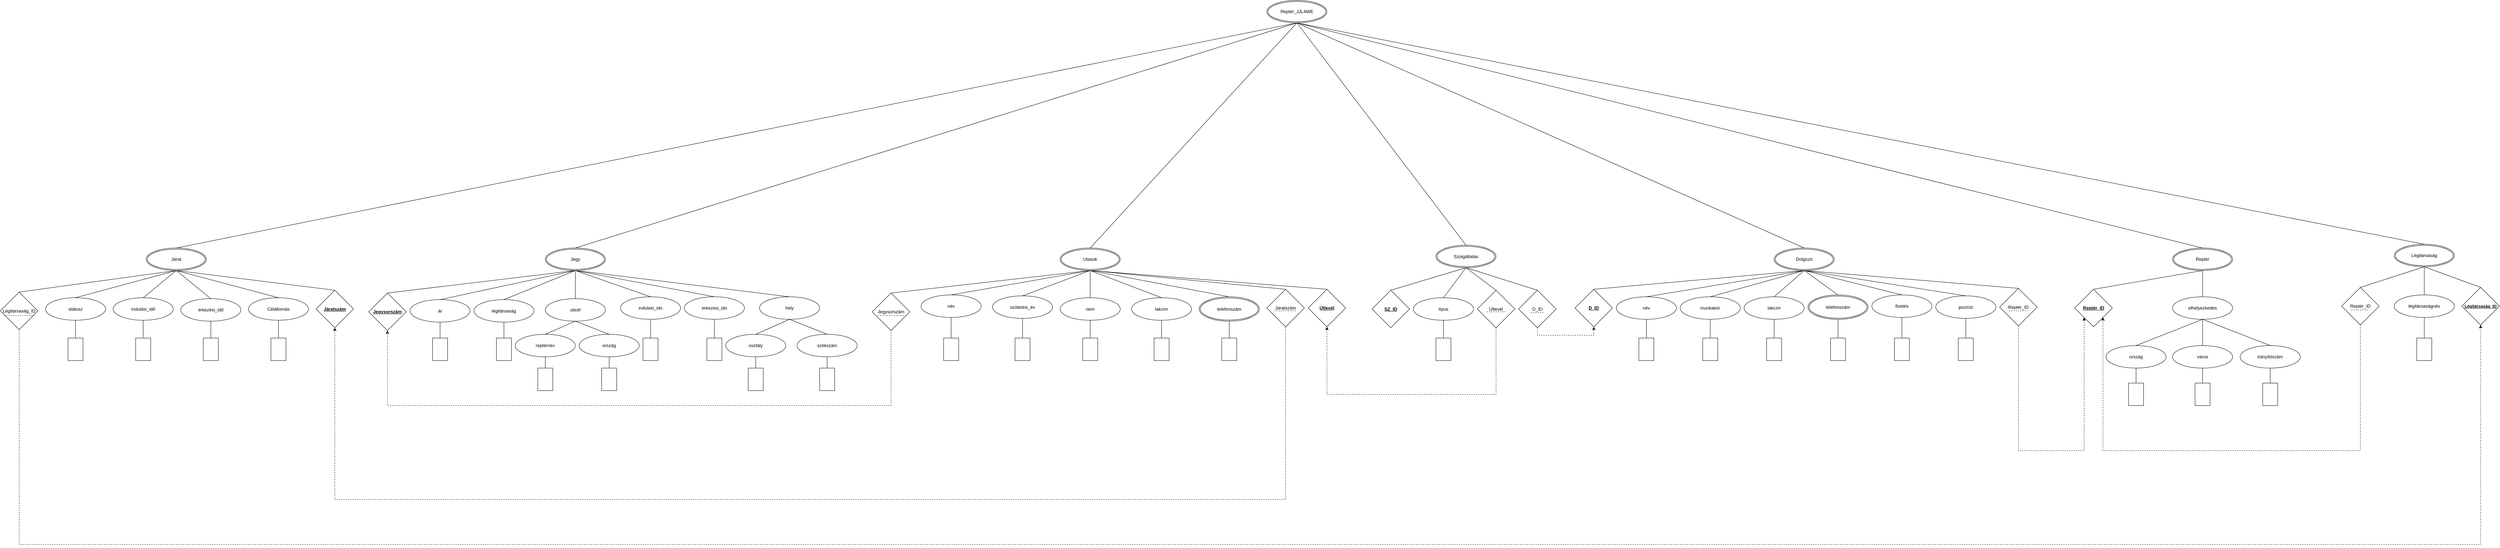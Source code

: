 <mxfile version="22.1.2" type="device">
  <diagram name="1 oldal" id="ovuHbMgfH-Z_sG2AECm2">
    <mxGraphModel dx="7907" dy="2303" grid="1" gridSize="10" guides="1" tooltips="1" connect="1" arrows="1" fold="1" page="1" pageScale="1" pageWidth="827" pageHeight="1169" math="0" shadow="0">
      <root>
        <mxCell id="0" />
        <mxCell id="1" parent="0" />
        <mxCell id="fGDcRd_FfJGOgD1_VsJv-1" value="Reptér" style="ellipse;shape=doubleEllipse;margin=3;whiteSpace=wrap;html=1;" parent="1" vertex="1">
          <mxGeometry x="430" y="100" width="160" height="60" as="geometry" />
        </mxCell>
        <mxCell id="fGDcRd_FfJGOgD1_VsJv-2" value="elhelyezkedés" style="ellipse;whiteSpace=wrap;html=1;" parent="1" vertex="1">
          <mxGeometry x="430" y="230" width="160" height="60" as="geometry" />
        </mxCell>
        <mxCell id="fGDcRd_FfJGOgD1_VsJv-3" value="&lt;u&gt;&lt;b&gt;Reptér_ID&lt;/b&gt;&lt;/u&gt;" style="rhombus;whiteSpace=wrap;html=1;" parent="1" vertex="1">
          <mxGeometry x="170" y="210" width="100" height="100" as="geometry" />
        </mxCell>
        <mxCell id="fGDcRd_FfJGOgD1_VsJv-5" value="ország" style="ellipse;whiteSpace=wrap;html=1;" parent="1" vertex="1">
          <mxGeometry x="253" y="360" width="160" height="60" as="geometry" />
        </mxCell>
        <mxCell id="fGDcRd_FfJGOgD1_VsJv-6" value="irányítószám" style="ellipse;whiteSpace=wrap;html=1;" parent="1" vertex="1">
          <mxGeometry x="610" y="360" width="160" height="60" as="geometry" />
        </mxCell>
        <mxCell id="fGDcRd_FfJGOgD1_VsJv-7" value="város" style="ellipse;whiteSpace=wrap;html=1;" parent="1" vertex="1">
          <mxGeometry x="430" y="360" width="160" height="60" as="geometry" />
        </mxCell>
        <mxCell id="fGDcRd_FfJGOgD1_VsJv-13" value="Dolgozó" style="ellipse;shape=doubleEllipse;margin=3;whiteSpace=wrap;html=1;" parent="1" vertex="1">
          <mxGeometry x="-630" y="100" width="160" height="60" as="geometry" />
        </mxCell>
        <mxCell id="fGDcRd_FfJGOgD1_VsJv-14" value="&lt;b&gt;&lt;u&gt;D_ID&lt;/u&gt;&lt;/b&gt;" style="rhombus;whiteSpace=wrap;html=1;" parent="1" vertex="1">
          <mxGeometry x="-1160" y="210" width="100" height="100" as="geometry" />
        </mxCell>
        <mxCell id="fGDcRd_FfJGOgD1_VsJv-15" value="név" style="ellipse;whiteSpace=wrap;html=1;" parent="1" vertex="1">
          <mxGeometry x="-1050" y="230" width="160" height="60" as="geometry" />
        </mxCell>
        <mxCell id="fGDcRd_FfJGOgD1_VsJv-16" value="lakcím" style="ellipse;whiteSpace=wrap;html=1;" parent="1" vertex="1">
          <mxGeometry x="-710" y="230" width="160" height="60" as="geometry" />
        </mxCell>
        <mxCell id="fGDcRd_FfJGOgD1_VsJv-17" value="munkakör" style="ellipse;whiteSpace=wrap;html=1;" parent="1" vertex="1">
          <mxGeometry x="-880" y="230" width="160" height="60" as="geometry" />
        </mxCell>
        <mxCell id="fGDcRd_FfJGOgD1_VsJv-18" value="pozíció" style="ellipse;whiteSpace=wrap;html=1;" parent="1" vertex="1">
          <mxGeometry x="-200" y="227.5" width="160" height="60" as="geometry" />
        </mxCell>
        <mxCell id="fGDcRd_FfJGOgD1_VsJv-19" value="fizetés" style="ellipse;whiteSpace=wrap;html=1;" parent="1" vertex="1">
          <mxGeometry x="-370" y="225" width="160" height="60" as="geometry" />
        </mxCell>
        <mxCell id="yyI9dhbXhJBttVIBJ3Yi-3" style="edgeStyle=orthogonalEdgeStyle;rounded=0;orthogonalLoop=1;jettySize=auto;html=1;exitX=0.5;exitY=1;exitDx=0;exitDy=0;entryX=0;entryY=1;entryDx=0;entryDy=0;fontFamily=Helvetica;fontSize=12;fontColor=default;dashed=1;" edge="1" parent="1" source="fGDcRd_FfJGOgD1_VsJv-28" target="fGDcRd_FfJGOgD1_VsJv-3">
          <mxGeometry relative="1" as="geometry">
            <Array as="points">
              <mxPoint x="20" y="640" />
              <mxPoint x="195" y="640" />
            </Array>
          </mxGeometry>
        </mxCell>
        <mxCell id="fGDcRd_FfJGOgD1_VsJv-28" value="Reptér_ID" style="rhombus;whiteSpace=wrap;html=1;" parent="1" vertex="1">
          <mxGeometry x="-30" y="207.5" width="100" height="100" as="geometry" />
        </mxCell>
        <mxCell id="fGDcRd_FfJGOgD1_VsJv-31" value="telefonszám" style="ellipse;shape=doubleEllipse;margin=3;whiteSpace=wrap;html=1;align=center;" parent="1" vertex="1">
          <mxGeometry x="-540" y="225" width="160" height="65" as="geometry" />
        </mxCell>
        <mxCell id="fGDcRd_FfJGOgD1_VsJv-32" value="Utasok" style="ellipse;shape=doubleEllipse;margin=3;whiteSpace=wrap;html=1;" parent="1" vertex="1">
          <mxGeometry x="-2530" y="100" width="160" height="60" as="geometry" />
        </mxCell>
        <mxCell id="fGDcRd_FfJGOgD1_VsJv-33" value="&lt;b&gt;&lt;u&gt;Útlevél&lt;/u&gt;&lt;/b&gt;" style="rhombus;whiteSpace=wrap;html=1;" parent="1" vertex="1">
          <mxGeometry x="-1870" y="210" width="100" height="100" as="geometry" />
        </mxCell>
        <mxCell id="fGDcRd_FfJGOgD1_VsJv-35" value="lakcím" style="ellipse;whiteSpace=wrap;html=1;" parent="1" vertex="1">
          <mxGeometry x="-2340" y="232.5" width="160" height="60" as="geometry" />
        </mxCell>
        <mxCell id="fGDcRd_FfJGOgD1_VsJv-36" value="nem" style="ellipse;whiteSpace=wrap;html=1;" parent="1" vertex="1">
          <mxGeometry x="-2530" y="232.5" width="160" height="60" as="geometry" />
        </mxCell>
        <mxCell id="fGDcRd_FfJGOgD1_VsJv-37" value="születési_év" style="ellipse;whiteSpace=wrap;html=1;" parent="1" vertex="1">
          <mxGeometry x="-2710" y="227.5" width="160" height="60" as="geometry" />
        </mxCell>
        <mxCell id="fGDcRd_FfJGOgD1_VsJv-38" value="név" style="ellipse;whiteSpace=wrap;html=1;" parent="1" vertex="1">
          <mxGeometry x="-2900" y="225" width="160" height="60" as="geometry" />
        </mxCell>
        <mxCell id="fGDcRd_FfJGOgD1_VsJv-41" value="telefonszám" style="ellipse;shape=doubleEllipse;margin=3;whiteSpace=wrap;html=1;align=center;" parent="1" vertex="1">
          <mxGeometry x="-2160" y="230" width="160" height="65" as="geometry" />
        </mxCell>
        <mxCell id="fGDcRd_FfJGOgD1_VsJv-42" value="Szolgáltatás" style="ellipse;shape=doubleEllipse;margin=3;whiteSpace=wrap;html=1;" parent="1" vertex="1">
          <mxGeometry x="-1530" y="92.5" width="160" height="60" as="geometry" />
        </mxCell>
        <mxCell id="fGDcRd_FfJGOgD1_VsJv-43" value="&lt;b&gt;&lt;u&gt;SZ_ID&lt;/u&gt;&lt;/b&gt;" style="rhombus;whiteSpace=wrap;html=1;" parent="1" vertex="1">
          <mxGeometry x="-1700" y="212.5" width="100" height="100" as="geometry" />
        </mxCell>
        <mxCell id="fGDcRd_FfJGOgD1_VsJv-102" style="edgeStyle=orthogonalEdgeStyle;rounded=0;orthogonalLoop=1;jettySize=auto;html=1;exitX=0.5;exitY=1;exitDx=0;exitDy=0;entryX=0.5;entryY=1;entryDx=0;entryDy=0;dashed=1;" parent="1" source="fGDcRd_FfJGOgD1_VsJv-44" target="fGDcRd_FfJGOgD1_VsJv-33" edge="1">
          <mxGeometry relative="1" as="geometry">
            <Array as="points">
              <mxPoint x="-1370" y="490" />
              <mxPoint x="-1820" y="490" />
            </Array>
          </mxGeometry>
        </mxCell>
        <mxCell id="fGDcRd_FfJGOgD1_VsJv-44" value="Útlevél" style="rhombus;whiteSpace=wrap;html=1;" parent="1" vertex="1">
          <mxGeometry x="-1420" y="212.5" width="100" height="100" as="geometry" />
        </mxCell>
        <mxCell id="fGDcRd_FfJGOgD1_VsJv-103" style="edgeStyle=orthogonalEdgeStyle;rounded=0;orthogonalLoop=1;jettySize=auto;html=1;exitX=0.5;exitY=1;exitDx=0;exitDy=0;entryX=0.5;entryY=1;entryDx=0;entryDy=0;dashed=1;" parent="1" source="fGDcRd_FfJGOgD1_VsJv-45" target="fGDcRd_FfJGOgD1_VsJv-14" edge="1">
          <mxGeometry relative="1" as="geometry" />
        </mxCell>
        <mxCell id="fGDcRd_FfJGOgD1_VsJv-45" value="D_ID" style="rhombus;whiteSpace=wrap;html=1;" parent="1" vertex="1">
          <mxGeometry x="-1310" y="212.5" width="100" height="100" as="geometry" />
        </mxCell>
        <mxCell id="fGDcRd_FfJGOgD1_VsJv-47" value="" style="endArrow=none;html=1;rounded=0;exitX=0.5;exitY=1;exitDx=0;exitDy=0;entryX=0.5;entryY=0;entryDx=0;entryDy=0;" parent="1" source="fGDcRd_FfJGOgD1_VsJv-13" target="fGDcRd_FfJGOgD1_VsJv-14" edge="1">
          <mxGeometry width="50" height="50" relative="1" as="geometry">
            <mxPoint x="-1190" y="170" as="sourcePoint" />
            <mxPoint x="-1140" y="120" as="targetPoint" />
          </mxGeometry>
        </mxCell>
        <mxCell id="fGDcRd_FfJGOgD1_VsJv-48" value="" style="endArrow=none;html=1;rounded=0;exitX=0.5;exitY=1;exitDx=0;exitDy=0;entryX=0.5;entryY=0;entryDx=0;entryDy=0;" parent="1" source="fGDcRd_FfJGOgD1_VsJv-13" target="fGDcRd_FfJGOgD1_VsJv-15" edge="1">
          <mxGeometry width="50" height="50" relative="1" as="geometry">
            <mxPoint x="-540" y="170" as="sourcePoint" />
            <mxPoint x="-1100" y="220" as="targetPoint" />
          </mxGeometry>
        </mxCell>
        <mxCell id="fGDcRd_FfJGOgD1_VsJv-49" value="" style="endArrow=none;html=1;rounded=0;exitX=0.5;exitY=1;exitDx=0;exitDy=0;entryX=0.5;entryY=0;entryDx=0;entryDy=0;" parent="1" source="fGDcRd_FfJGOgD1_VsJv-13" target="fGDcRd_FfJGOgD1_VsJv-17" edge="1">
          <mxGeometry width="50" height="50" relative="1" as="geometry">
            <mxPoint x="-530" y="180" as="sourcePoint" />
            <mxPoint x="-1090" y="230" as="targetPoint" />
          </mxGeometry>
        </mxCell>
        <mxCell id="fGDcRd_FfJGOgD1_VsJv-50" value="" style="endArrow=none;html=1;rounded=0;exitX=0.5;exitY=1;exitDx=0;exitDy=0;entryX=0.5;entryY=0;entryDx=0;entryDy=0;" parent="1" source="fGDcRd_FfJGOgD1_VsJv-13" target="fGDcRd_FfJGOgD1_VsJv-16" edge="1">
          <mxGeometry width="50" height="50" relative="1" as="geometry">
            <mxPoint x="-520" y="190" as="sourcePoint" />
            <mxPoint x="-1080" y="240" as="targetPoint" />
          </mxGeometry>
        </mxCell>
        <mxCell id="fGDcRd_FfJGOgD1_VsJv-51" value="" style="endArrow=none;html=1;rounded=0;exitX=0.5;exitY=1;exitDx=0;exitDy=0;entryX=0.5;entryY=0;entryDx=0;entryDy=0;" parent="1" source="fGDcRd_FfJGOgD1_VsJv-13" target="fGDcRd_FfJGOgD1_VsJv-31" edge="1">
          <mxGeometry width="50" height="50" relative="1" as="geometry">
            <mxPoint x="-510" y="200" as="sourcePoint" />
            <mxPoint x="-1070" y="250" as="targetPoint" />
          </mxGeometry>
        </mxCell>
        <mxCell id="fGDcRd_FfJGOgD1_VsJv-52" value="" style="endArrow=none;html=1;rounded=0;exitX=0.5;exitY=1;exitDx=0;exitDy=0;entryX=0.5;entryY=0;entryDx=0;entryDy=0;" parent="1" source="fGDcRd_FfJGOgD1_VsJv-13" target="fGDcRd_FfJGOgD1_VsJv-19" edge="1">
          <mxGeometry width="50" height="50" relative="1" as="geometry">
            <mxPoint x="-540" y="170" as="sourcePoint" />
            <mxPoint x="-450" y="235" as="targetPoint" />
          </mxGeometry>
        </mxCell>
        <mxCell id="fGDcRd_FfJGOgD1_VsJv-53" value="" style="endArrow=none;html=1;rounded=0;exitX=0.5;exitY=1;exitDx=0;exitDy=0;entryX=0.5;entryY=0;entryDx=0;entryDy=0;" parent="1" source="fGDcRd_FfJGOgD1_VsJv-13" target="fGDcRd_FfJGOgD1_VsJv-18" edge="1">
          <mxGeometry width="50" height="50" relative="1" as="geometry">
            <mxPoint x="-530" y="180" as="sourcePoint" />
            <mxPoint x="-440" y="245" as="targetPoint" />
          </mxGeometry>
        </mxCell>
        <mxCell id="fGDcRd_FfJGOgD1_VsJv-54" value="" style="endArrow=none;html=1;rounded=0;exitX=0.5;exitY=1;exitDx=0;exitDy=0;entryX=0.5;entryY=0;entryDx=0;entryDy=0;" parent="1" source="fGDcRd_FfJGOgD1_VsJv-13" target="fGDcRd_FfJGOgD1_VsJv-28" edge="1">
          <mxGeometry width="50" height="50" relative="1" as="geometry">
            <mxPoint x="-520" y="190" as="sourcePoint" />
            <mxPoint x="-430" y="255" as="targetPoint" />
          </mxGeometry>
        </mxCell>
        <mxCell id="fGDcRd_FfJGOgD1_VsJv-55" value="" style="endArrow=none;html=1;rounded=0;exitX=0.5;exitY=1;exitDx=0;exitDy=0;entryX=0.5;entryY=0;entryDx=0;entryDy=0;" parent="1" source="fGDcRd_FfJGOgD1_VsJv-1" target="fGDcRd_FfJGOgD1_VsJv-2" edge="1">
          <mxGeometry width="50" height="50" relative="1" as="geometry">
            <mxPoint x="-540" y="170" as="sourcePoint" />
            <mxPoint x="30" y="218" as="targetPoint" />
          </mxGeometry>
        </mxCell>
        <mxCell id="fGDcRd_FfJGOgD1_VsJv-56" value="" style="endArrow=none;html=1;rounded=0;exitX=0.5;exitY=1;exitDx=0;exitDy=0;entryX=0.5;entryY=0;entryDx=0;entryDy=0;" parent="1" source="fGDcRd_FfJGOgD1_VsJv-2" target="fGDcRd_FfJGOgD1_VsJv-5" edge="1">
          <mxGeometry width="50" height="50" relative="1" as="geometry">
            <mxPoint x="520" y="170" as="sourcePoint" />
            <mxPoint x="520" y="240" as="targetPoint" />
          </mxGeometry>
        </mxCell>
        <mxCell id="fGDcRd_FfJGOgD1_VsJv-57" value="" style="endArrow=none;html=1;rounded=0;exitX=0.5;exitY=1;exitDx=0;exitDy=0;entryX=0.5;entryY=0;entryDx=0;entryDy=0;" parent="1" source="fGDcRd_FfJGOgD1_VsJv-2" target="fGDcRd_FfJGOgD1_VsJv-7" edge="1">
          <mxGeometry width="50" height="50" relative="1" as="geometry">
            <mxPoint x="520" y="300" as="sourcePoint" />
            <mxPoint x="343" y="370" as="targetPoint" />
          </mxGeometry>
        </mxCell>
        <mxCell id="fGDcRd_FfJGOgD1_VsJv-58" value="" style="endArrow=none;html=1;rounded=0;exitX=0.5;exitY=1;exitDx=0;exitDy=0;entryX=0.5;entryY=0;entryDx=0;entryDy=0;" parent="1" source="fGDcRd_FfJGOgD1_VsJv-2" target="fGDcRd_FfJGOgD1_VsJv-6" edge="1">
          <mxGeometry width="50" height="50" relative="1" as="geometry">
            <mxPoint x="520" y="300" as="sourcePoint" />
            <mxPoint x="520" y="370" as="targetPoint" />
          </mxGeometry>
        </mxCell>
        <mxCell id="fGDcRd_FfJGOgD1_VsJv-59" value="típus" style="ellipse;whiteSpace=wrap;html=1;" parent="1" vertex="1">
          <mxGeometry x="-1590" y="232.5" width="160" height="60" as="geometry" />
        </mxCell>
        <mxCell id="fGDcRd_FfJGOgD1_VsJv-123" style="edgeStyle=orthogonalEdgeStyle;rounded=0;orthogonalLoop=1;jettySize=auto;html=1;exitX=0.5;exitY=1;exitDx=0;exitDy=0;entryX=0.5;entryY=1;entryDx=0;entryDy=0;dashed=1;" parent="1" source="fGDcRd_FfJGOgD1_VsJv-60" target="fGDcRd_FfJGOgD1_VsJv-119" edge="1">
          <mxGeometry relative="1" as="geometry">
            <mxPoint x="-1860" y="632.5" as="sourcePoint" />
            <mxPoint x="-5270" y="630" as="targetPoint" />
            <Array as="points">
              <mxPoint x="-1930" y="770" />
              <mxPoint x="-4460" y="770" />
            </Array>
          </mxGeometry>
        </mxCell>
        <mxCell id="fGDcRd_FfJGOgD1_VsJv-60" value="Járatszám" style="rhombus;whiteSpace=wrap;html=1;" parent="1" vertex="1">
          <mxGeometry x="-1980" y="210" width="100" height="100" as="geometry" />
        </mxCell>
        <mxCell id="fGDcRd_FfJGOgD1_VsJv-61" value="Jegy" style="ellipse;shape=doubleEllipse;margin=3;whiteSpace=wrap;html=1;" parent="1" vertex="1">
          <mxGeometry x="-3900" y="100" width="160" height="60" as="geometry" />
        </mxCell>
        <mxCell id="fGDcRd_FfJGOgD1_VsJv-62" value="&lt;b style=&quot;&quot;&gt;&lt;u style=&quot;&quot;&gt;Jegysorszám&lt;/u&gt;&lt;/b&gt;" style="rhombus;whiteSpace=wrap;html=1;" parent="1" vertex="1">
          <mxGeometry x="-4370" y="220" width="100" height="100" as="geometry" />
        </mxCell>
        <mxCell id="fGDcRd_FfJGOgD1_VsJv-64" value="uticél" style="ellipse;whiteSpace=wrap;html=1;" parent="1" vertex="1">
          <mxGeometry x="-3900" y="235" width="160" height="60" as="geometry" />
        </mxCell>
        <mxCell id="fGDcRd_FfJGOgD1_VsJv-65" value="légitársaság" style="ellipse;whiteSpace=wrap;html=1;" parent="1" vertex="1">
          <mxGeometry x="-4090" y="237.5" width="160" height="60" as="geometry" />
        </mxCell>
        <mxCell id="fGDcRd_FfJGOgD1_VsJv-66" value="ár" style="ellipse;whiteSpace=wrap;html=1;" parent="1" vertex="1">
          <mxGeometry x="-4260" y="237.5" width="160" height="60" as="geometry" />
        </mxCell>
        <mxCell id="fGDcRd_FfJGOgD1_VsJv-67" value="hely" style="ellipse;whiteSpace=wrap;html=1;" parent="1" vertex="1">
          <mxGeometry x="-3330" y="230" width="160" height="60" as="geometry" />
        </mxCell>
        <mxCell id="fGDcRd_FfJGOgD1_VsJv-68" value="erkezesi_ido" style="ellipse;whiteSpace=wrap;html=1;" parent="1" vertex="1">
          <mxGeometry x="-3530" y="230" width="160" height="60" as="geometry" />
        </mxCell>
        <mxCell id="fGDcRd_FfJGOgD1_VsJv-69" value="indulasi_ido" style="ellipse;whiteSpace=wrap;html=1;" parent="1" vertex="1">
          <mxGeometry x="-3700" y="230" width="160" height="60" as="geometry" />
        </mxCell>
        <mxCell id="fGDcRd_FfJGOgD1_VsJv-70" value="ország" style="ellipse;whiteSpace=wrap;html=1;" parent="1" vertex="1">
          <mxGeometry x="-3810" y="330" width="160" height="60" as="geometry" />
        </mxCell>
        <mxCell id="fGDcRd_FfJGOgD1_VsJv-71" value="reptérnév" style="ellipse;whiteSpace=wrap;html=1;" parent="1" vertex="1">
          <mxGeometry x="-3980" y="330" width="160" height="60" as="geometry" />
        </mxCell>
        <mxCell id="fGDcRd_FfJGOgD1_VsJv-72" value="osztály" style="ellipse;whiteSpace=wrap;html=1;" parent="1" vertex="1">
          <mxGeometry x="-3420" y="330" width="160" height="60" as="geometry" />
        </mxCell>
        <mxCell id="fGDcRd_FfJGOgD1_VsJv-73" value="székszám" style="ellipse;whiteSpace=wrap;html=1;" parent="1" vertex="1">
          <mxGeometry x="-3230" y="330" width="160" height="60" as="geometry" />
        </mxCell>
        <mxCell id="fGDcRd_FfJGOgD1_VsJv-75" value="" style="endArrow=none;html=1;rounded=0;exitX=0.5;exitY=1;exitDx=0;exitDy=0;entryX=0.5;entryY=0;entryDx=0;entryDy=0;" parent="1" source="fGDcRd_FfJGOgD1_VsJv-61" target="fGDcRd_FfJGOgD1_VsJv-65" edge="1">
          <mxGeometry width="50" height="50" relative="1" as="geometry">
            <mxPoint x="-3700" y="420" as="sourcePoint" />
            <mxPoint x="-3650" y="370" as="targetPoint" />
          </mxGeometry>
        </mxCell>
        <mxCell id="fGDcRd_FfJGOgD1_VsJv-76" value="" style="endArrow=none;html=1;rounded=0;exitX=0.5;exitY=1;exitDx=0;exitDy=0;entryX=0.5;entryY=0;entryDx=0;entryDy=0;" parent="1" source="fGDcRd_FfJGOgD1_VsJv-61" target="fGDcRd_FfJGOgD1_VsJv-64" edge="1">
          <mxGeometry width="50" height="50" relative="1" as="geometry">
            <mxPoint x="-3810" y="170" as="sourcePoint" />
            <mxPoint x="-3900" y="240" as="targetPoint" />
          </mxGeometry>
        </mxCell>
        <mxCell id="fGDcRd_FfJGOgD1_VsJv-79" value="" style="endArrow=none;html=1;rounded=0;entryX=0.5;entryY=0;entryDx=0;entryDy=0;" parent="1" target="fGDcRd_FfJGOgD1_VsJv-62" edge="1">
          <mxGeometry width="50" height="50" relative="1" as="geometry">
            <mxPoint x="-3820" y="160" as="sourcePoint" />
            <mxPoint x="-3880" y="260" as="targetPoint" />
          </mxGeometry>
        </mxCell>
        <mxCell id="fGDcRd_FfJGOgD1_VsJv-80" value="" style="endArrow=none;html=1;rounded=0;exitX=0.5;exitY=1;exitDx=0;exitDy=0;entryX=0.5;entryY=0;entryDx=0;entryDy=0;" parent="1" source="fGDcRd_FfJGOgD1_VsJv-61" target="fGDcRd_FfJGOgD1_VsJv-66" edge="1">
          <mxGeometry width="50" height="50" relative="1" as="geometry">
            <mxPoint x="-3780" y="200" as="sourcePoint" />
            <mxPoint x="-3870" y="270" as="targetPoint" />
          </mxGeometry>
        </mxCell>
        <mxCell id="fGDcRd_FfJGOgD1_VsJv-81" value="" style="endArrow=none;html=1;rounded=0;exitX=0.5;exitY=0;exitDx=0;exitDy=0;entryX=0.5;entryY=1;entryDx=0;entryDy=0;" parent="1" source="fGDcRd_FfJGOgD1_VsJv-69" target="fGDcRd_FfJGOgD1_VsJv-61" edge="1">
          <mxGeometry width="50" height="50" relative="1" as="geometry">
            <mxPoint x="-3770" y="210" as="sourcePoint" />
            <mxPoint x="-3860" y="280" as="targetPoint" />
          </mxGeometry>
        </mxCell>
        <mxCell id="fGDcRd_FfJGOgD1_VsJv-82" value="" style="endArrow=none;html=1;rounded=0;exitX=0.5;exitY=0;exitDx=0;exitDy=0;" parent="1" source="fGDcRd_FfJGOgD1_VsJv-68" edge="1">
          <mxGeometry width="50" height="50" relative="1" as="geometry">
            <mxPoint x="-3760" y="220" as="sourcePoint" />
            <mxPoint x="-3820" y="160" as="targetPoint" />
          </mxGeometry>
        </mxCell>
        <mxCell id="fGDcRd_FfJGOgD1_VsJv-83" value="" style="endArrow=none;html=1;rounded=0;exitX=0.5;exitY=0;exitDx=0;exitDy=0;entryX=0.5;entryY=1;entryDx=0;entryDy=0;" parent="1" source="fGDcRd_FfJGOgD1_VsJv-67" target="fGDcRd_FfJGOgD1_VsJv-61" edge="1">
          <mxGeometry width="50" height="50" relative="1" as="geometry">
            <mxPoint x="-3750" y="230" as="sourcePoint" />
            <mxPoint x="-3840" y="300" as="targetPoint" />
          </mxGeometry>
        </mxCell>
        <mxCell id="fGDcRd_FfJGOgD1_VsJv-84" value="" style="endArrow=none;html=1;rounded=0;exitX=0.5;exitY=1;exitDx=0;exitDy=0;entryX=0.5;entryY=0;entryDx=0;entryDy=0;" parent="1" source="fGDcRd_FfJGOgD1_VsJv-64" target="fGDcRd_FfJGOgD1_VsJv-70" edge="1">
          <mxGeometry width="50" height="50" relative="1" as="geometry">
            <mxPoint x="-3850" y="255" as="sourcePoint" />
            <mxPoint x="-3940" y="325" as="targetPoint" />
          </mxGeometry>
        </mxCell>
        <mxCell id="fGDcRd_FfJGOgD1_VsJv-85" value="" style="endArrow=none;html=1;rounded=0;exitX=0.5;exitY=0;exitDx=0;exitDy=0;entryX=0.5;entryY=1;entryDx=0;entryDy=0;" parent="1" source="fGDcRd_FfJGOgD1_VsJv-71" target="fGDcRd_FfJGOgD1_VsJv-64" edge="1">
          <mxGeometry width="50" height="50" relative="1" as="geometry">
            <mxPoint x="-4180" y="315" as="sourcePoint" />
            <mxPoint x="-4260" y="375" as="targetPoint" />
          </mxGeometry>
        </mxCell>
        <mxCell id="fGDcRd_FfJGOgD1_VsJv-86" value="" style="endArrow=none;html=1;rounded=0;exitX=0.5;exitY=1;exitDx=0;exitDy=0;entryX=0.5;entryY=0;entryDx=0;entryDy=0;" parent="1" source="fGDcRd_FfJGOgD1_VsJv-67" target="fGDcRd_FfJGOgD1_VsJv-72" edge="1">
          <mxGeometry width="50" height="50" relative="1" as="geometry">
            <mxPoint x="-4170" y="325" as="sourcePoint" />
            <mxPoint x="-4250" y="385" as="targetPoint" />
          </mxGeometry>
        </mxCell>
        <mxCell id="fGDcRd_FfJGOgD1_VsJv-87" value="" style="endArrow=none;html=1;rounded=0;entryX=0.5;entryY=0;entryDx=0;entryDy=0;exitX=0.5;exitY=1;exitDx=0;exitDy=0;" parent="1" source="fGDcRd_FfJGOgD1_VsJv-67" target="fGDcRd_FfJGOgD1_VsJv-73" edge="1">
          <mxGeometry width="50" height="50" relative="1" as="geometry">
            <mxPoint x="-3300" y="305" as="sourcePoint" />
            <mxPoint x="-3210" y="355" as="targetPoint" />
          </mxGeometry>
        </mxCell>
        <mxCell id="fGDcRd_FfJGOgD1_VsJv-89" value="" style="endArrow=none;html=1;rounded=0;exitX=0.5;exitY=0;exitDx=0;exitDy=0;entryX=0.5;entryY=1;entryDx=0;entryDy=0;" parent="1" source="fGDcRd_FfJGOgD1_VsJv-60" target="fGDcRd_FfJGOgD1_VsJv-32" edge="1">
          <mxGeometry width="50" height="50" relative="1" as="geometry">
            <mxPoint x="-2580" y="350" as="sourcePoint" />
            <mxPoint x="-2530" y="300" as="targetPoint" />
          </mxGeometry>
        </mxCell>
        <mxCell id="fGDcRd_FfJGOgD1_VsJv-90" value="" style="endArrow=none;html=1;rounded=0;exitX=0.5;exitY=0;exitDx=0;exitDy=0;entryX=0.5;entryY=1;entryDx=0;entryDy=0;" parent="1" source="fGDcRd_FfJGOgD1_VsJv-33" target="fGDcRd_FfJGOgD1_VsJv-32" edge="1">
          <mxGeometry width="50" height="50" relative="1" as="geometry">
            <mxPoint x="-2970" y="228" as="sourcePoint" />
            <mxPoint x="-2440" y="170" as="targetPoint" />
          </mxGeometry>
        </mxCell>
        <mxCell id="fGDcRd_FfJGOgD1_VsJv-91" value="" style="endArrow=none;html=1;rounded=0;exitX=0.5;exitY=0;exitDx=0;exitDy=0;entryX=0.5;entryY=1;entryDx=0;entryDy=0;" parent="1" source="fGDcRd_FfJGOgD1_VsJv-38" target="fGDcRd_FfJGOgD1_VsJv-32" edge="1">
          <mxGeometry width="50" height="50" relative="1" as="geometry">
            <mxPoint x="-2960" y="238" as="sourcePoint" />
            <mxPoint x="-2430" y="180" as="targetPoint" />
          </mxGeometry>
        </mxCell>
        <mxCell id="fGDcRd_FfJGOgD1_VsJv-92" value="" style="endArrow=none;html=1;rounded=0;exitX=0.5;exitY=0;exitDx=0;exitDy=0;" parent="1" source="fGDcRd_FfJGOgD1_VsJv-37" edge="1">
          <mxGeometry width="50" height="50" relative="1" as="geometry">
            <mxPoint x="-2680" y="248" as="sourcePoint" />
            <mxPoint x="-2450" y="160" as="targetPoint" />
          </mxGeometry>
        </mxCell>
        <mxCell id="fGDcRd_FfJGOgD1_VsJv-93" value="" style="endArrow=none;html=1;rounded=0;exitX=0.5;exitY=0;exitDx=0;exitDy=0;entryX=0.5;entryY=1;entryDx=0;entryDy=0;" parent="1" source="fGDcRd_FfJGOgD1_VsJv-36" target="fGDcRd_FfJGOgD1_VsJv-32" edge="1">
          <mxGeometry width="50" height="50" relative="1" as="geometry">
            <mxPoint x="-2670" y="258" as="sourcePoint" />
            <mxPoint x="-2430" y="180" as="targetPoint" />
          </mxGeometry>
        </mxCell>
        <mxCell id="fGDcRd_FfJGOgD1_VsJv-94" value="" style="endArrow=none;html=1;rounded=0;exitX=0.5;exitY=0;exitDx=0;exitDy=0;entryX=0.5;entryY=1;entryDx=0;entryDy=0;" parent="1" source="fGDcRd_FfJGOgD1_VsJv-35" target="fGDcRd_FfJGOgD1_VsJv-32" edge="1">
          <mxGeometry width="50" height="50" relative="1" as="geometry">
            <mxPoint x="-2660" y="268" as="sourcePoint" />
            <mxPoint x="-2420" y="190" as="targetPoint" />
          </mxGeometry>
        </mxCell>
        <mxCell id="fGDcRd_FfJGOgD1_VsJv-95" value="" style="endArrow=none;html=1;rounded=0;exitX=0.5;exitY=0;exitDx=0;exitDy=0;entryX=0.5;entryY=1;entryDx=0;entryDy=0;" parent="1" source="fGDcRd_FfJGOgD1_VsJv-41" target="fGDcRd_FfJGOgD1_VsJv-32" edge="1">
          <mxGeometry width="50" height="50" relative="1" as="geometry">
            <mxPoint x="-2650" y="278" as="sourcePoint" />
            <mxPoint x="-2410" y="200" as="targetPoint" />
          </mxGeometry>
        </mxCell>
        <mxCell id="fGDcRd_FfJGOgD1_VsJv-97" value="" style="endArrow=none;html=1;rounded=0;entryX=0.5;entryY=0;entryDx=0;entryDy=0;exitX=0.5;exitY=1;exitDx=0;exitDy=0;" parent="1" source="fGDcRd_FfJGOgD1_VsJv-42" target="fGDcRd_FfJGOgD1_VsJv-44" edge="1">
          <mxGeometry width="50" height="50" relative="1" as="geometry">
            <mxPoint x="-1600" y="472.5" as="sourcePoint" />
            <mxPoint x="-910" y="292.5" as="targetPoint" />
          </mxGeometry>
        </mxCell>
        <mxCell id="fGDcRd_FfJGOgD1_VsJv-98" value="" style="endArrow=none;html=1;rounded=0;exitX=0.5;exitY=1;exitDx=0;exitDy=0;entryX=0.5;entryY=0;entryDx=0;entryDy=0;" parent="1" source="fGDcRd_FfJGOgD1_VsJv-42" target="fGDcRd_FfJGOgD1_VsJv-45" edge="1">
          <mxGeometry width="50" height="50" relative="1" as="geometry">
            <mxPoint x="-1512" y="161.5" as="sourcePoint" />
            <mxPoint x="-1630" y="222.5" as="targetPoint" />
          </mxGeometry>
        </mxCell>
        <mxCell id="fGDcRd_FfJGOgD1_VsJv-99" value="" style="endArrow=none;html=1;rounded=0;exitX=0.5;exitY=1;exitDx=0;exitDy=0;entryX=0.5;entryY=0;entryDx=0;entryDy=0;" parent="1" source="fGDcRd_FfJGOgD1_VsJv-42" target="fGDcRd_FfJGOgD1_VsJv-43" edge="1">
          <mxGeometry width="50" height="50" relative="1" as="geometry">
            <mxPoint x="-1502" y="171.5" as="sourcePoint" />
            <mxPoint x="-1620" y="232.5" as="targetPoint" />
          </mxGeometry>
        </mxCell>
        <mxCell id="fGDcRd_FfJGOgD1_VsJv-100" value="" style="endArrow=none;html=1;rounded=0;exitX=0.5;exitY=1;exitDx=0;exitDy=0;entryX=0.5;entryY=0;entryDx=0;entryDy=0;" parent="1" source="fGDcRd_FfJGOgD1_VsJv-42" target="fGDcRd_FfJGOgD1_VsJv-59" edge="1">
          <mxGeometry width="50" height="50" relative="1" as="geometry">
            <mxPoint x="-1492" y="181.5" as="sourcePoint" />
            <mxPoint x="-1610" y="242.5" as="targetPoint" />
          </mxGeometry>
        </mxCell>
        <mxCell id="fGDcRd_FfJGOgD1_VsJv-104" value="" style="endArrow=none;html=1;rounded=0;exitX=0.5;exitY=0;exitDx=0;exitDy=0;entryX=0.5;entryY=1;entryDx=0;entryDy=0;" parent="1" source="fGDcRd_FfJGOgD1_VsJv-3" target="fGDcRd_FfJGOgD1_VsJv-1" edge="1">
          <mxGeometry width="50" height="50" relative="1" as="geometry">
            <mxPoint y="190" as="sourcePoint" />
            <mxPoint x="50" y="140" as="targetPoint" />
          </mxGeometry>
        </mxCell>
        <mxCell id="fGDcRd_FfJGOgD1_VsJv-105" value="Légitársaság" style="ellipse;shape=doubleEllipse;margin=3;whiteSpace=wrap;html=1;" parent="1" vertex="1">
          <mxGeometry x="1020" y="90" width="160" height="60" as="geometry" />
        </mxCell>
        <mxCell id="fGDcRd_FfJGOgD1_VsJv-106" value="légitársaságnév" style="ellipse;whiteSpace=wrap;html=1;" parent="1" vertex="1">
          <mxGeometry x="1020" y="225" width="160" height="60" as="geometry" />
        </mxCell>
        <mxCell id="fGDcRd_FfJGOgD1_VsJv-107" value="&lt;b&gt;&lt;u&gt;&lt;font style=&quot;font-size: 11px;&quot;&gt;Légitársaság_ID&lt;/font&gt;&lt;/u&gt;&lt;/b&gt;" style="rhombus;whiteSpace=wrap;html=1;" parent="1" vertex="1">
          <mxGeometry x="1200" y="205" width="100" height="100" as="geometry" />
        </mxCell>
        <mxCell id="fGDcRd_FfJGOgD1_VsJv-108" value="" style="endArrow=none;html=1;rounded=0;exitX=0.5;exitY=0;exitDx=0;exitDy=0;entryX=0.5;entryY=1;entryDx=0;entryDy=0;" parent="1" source="fGDcRd_FfJGOgD1_VsJv-107" target="fGDcRd_FfJGOgD1_VsJv-105" edge="1">
          <mxGeometry width="50" height="50" relative="1" as="geometry">
            <mxPoint x="580" y="190" as="sourcePoint" />
            <mxPoint x="630" y="140" as="targetPoint" />
          </mxGeometry>
        </mxCell>
        <mxCell id="fGDcRd_FfJGOgD1_VsJv-109" value="" style="endArrow=none;html=1;rounded=0;exitX=0.5;exitY=0;exitDx=0;exitDy=0;entryX=0.5;entryY=1;entryDx=0;entryDy=0;" parent="1" source="fGDcRd_FfJGOgD1_VsJv-106" target="fGDcRd_FfJGOgD1_VsJv-105" edge="1">
          <mxGeometry width="50" height="50" relative="1" as="geometry">
            <mxPoint x="990" y="218" as="sourcePoint" />
            <mxPoint x="1110" y="160" as="targetPoint" />
          </mxGeometry>
        </mxCell>
        <mxCell id="yyI9dhbXhJBttVIBJ3Yi-2" style="edgeStyle=orthogonalEdgeStyle;rounded=0;orthogonalLoop=1;jettySize=auto;html=1;exitX=0.5;exitY=1;exitDx=0;exitDy=0;entryX=1;entryY=1;entryDx=0;entryDy=0;fontFamily=Helvetica;fontSize=12;fontColor=default;dashed=1;" edge="1" parent="1" source="fGDcRd_FfJGOgD1_VsJv-110" target="fGDcRd_FfJGOgD1_VsJv-3">
          <mxGeometry relative="1" as="geometry">
            <Array as="points">
              <mxPoint x="930" y="640" />
              <mxPoint x="245" y="640" />
            </Array>
          </mxGeometry>
        </mxCell>
        <mxCell id="fGDcRd_FfJGOgD1_VsJv-110" value="Reptér_ID" style="rhombus;whiteSpace=wrap;html=1;" parent="1" vertex="1">
          <mxGeometry x="880" y="205" width="100" height="100" as="geometry" />
        </mxCell>
        <mxCell id="fGDcRd_FfJGOgD1_VsJv-112" value="" style="endArrow=none;html=1;rounded=0;exitX=0.5;exitY=0;exitDx=0;exitDy=0;entryX=0.5;entryY=1;entryDx=0;entryDy=0;" parent="1" source="fGDcRd_FfJGOgD1_VsJv-110" target="fGDcRd_FfJGOgD1_VsJv-105" edge="1">
          <mxGeometry width="50" height="50" relative="1" as="geometry">
            <mxPoint x="580" y="190" as="sourcePoint" />
            <mxPoint x="630" y="140" as="targetPoint" />
          </mxGeometry>
        </mxCell>
        <mxCell id="fGDcRd_FfJGOgD1_VsJv-113" value="Járat" style="ellipse;shape=doubleEllipse;margin=3;whiteSpace=wrap;html=1;" parent="1" vertex="1">
          <mxGeometry x="-4962" y="100" width="160" height="60" as="geometry" />
        </mxCell>
        <mxCell id="fGDcRd_FfJGOgD1_VsJv-114" value="státusz" style="ellipse;whiteSpace=wrap;html=1;" parent="1" vertex="1">
          <mxGeometry x="-5230" y="232.5" width="160" height="60" as="geometry" />
        </mxCell>
        <mxCell id="fGDcRd_FfJGOgD1_VsJv-115" value="indulási_idő" style="ellipse;whiteSpace=wrap;html=1;" parent="1" vertex="1">
          <mxGeometry x="-5050" y="232.5" width="160" height="60" as="geometry" />
        </mxCell>
        <mxCell id="fGDcRd_FfJGOgD1_VsJv-116" value="érkezési_idő" style="ellipse;whiteSpace=wrap;html=1;" parent="1" vertex="1">
          <mxGeometry x="-4870" y="235" width="160" height="60" as="geometry" />
        </mxCell>
        <mxCell id="fGDcRd_FfJGOgD1_VsJv-117" value="Célállomás" style="ellipse;whiteSpace=wrap;html=1;" parent="1" vertex="1">
          <mxGeometry x="-4690" y="232.5" width="160" height="60" as="geometry" />
        </mxCell>
        <mxCell id="fGDcRd_FfJGOgD1_VsJv-119" value="&lt;b&gt;&lt;u&gt;Járatszám&lt;/u&gt;&lt;/b&gt;" style="rhombus;whiteSpace=wrap;html=1;" parent="1" vertex="1">
          <mxGeometry x="-4510" y="212.5" width="100" height="100" as="geometry" />
        </mxCell>
        <mxCell id="fGDcRd_FfJGOgD1_VsJv-122" style="edgeStyle=orthogonalEdgeStyle;rounded=0;orthogonalLoop=1;jettySize=auto;html=1;exitX=0.5;exitY=1;exitDx=0;exitDy=0;entryX=0.5;entryY=1;entryDx=0;entryDy=0;dashed=1;" parent="1" source="fGDcRd_FfJGOgD1_VsJv-120" target="fGDcRd_FfJGOgD1_VsJv-107" edge="1">
          <mxGeometry relative="1" as="geometry">
            <Array as="points">
              <mxPoint x="-5300" y="890" />
              <mxPoint x="1250" y="890" />
            </Array>
          </mxGeometry>
        </mxCell>
        <mxCell id="fGDcRd_FfJGOgD1_VsJv-120" value="Légitársaság_ID" style="rhombus;whiteSpace=wrap;html=1;" parent="1" vertex="1">
          <mxGeometry x="-5350" y="217.5" width="100" height="100" as="geometry" />
        </mxCell>
        <mxCell id="fGDcRd_FfJGOgD1_VsJv-125" style="edgeStyle=orthogonalEdgeStyle;rounded=0;orthogonalLoop=1;jettySize=auto;html=1;exitX=0.5;exitY=1;exitDx=0;exitDy=0;entryX=0.5;entryY=1;entryDx=0;entryDy=0;dashed=1;" parent="1" source="fGDcRd_FfJGOgD1_VsJv-124" target="fGDcRd_FfJGOgD1_VsJv-62" edge="1">
          <mxGeometry relative="1" as="geometry">
            <mxPoint x="-2960" y="500" as="sourcePoint" />
            <mxPoint x="-4300" y="500" as="targetPoint" />
            <Array as="points">
              <mxPoint x="-2980" y="520" />
              <mxPoint x="-4320" y="520" />
            </Array>
          </mxGeometry>
        </mxCell>
        <mxCell id="fGDcRd_FfJGOgD1_VsJv-124" value="Jegysorszám" style="rhombus;whiteSpace=wrap;html=1;" parent="1" vertex="1">
          <mxGeometry x="-3030" y="220" width="100" height="100" as="geometry" />
        </mxCell>
        <mxCell id="fGDcRd_FfJGOgD1_VsJv-127" value="" style="endArrow=none;html=1;rounded=0;exitX=0.5;exitY=1;exitDx=0;exitDy=0;entryX=0.5;entryY=0;entryDx=0;entryDy=0;" parent="1" source="fGDcRd_FfJGOgD1_VsJv-113" target="fGDcRd_FfJGOgD1_VsJv-120" edge="1">
          <mxGeometry width="50" height="50" relative="1" as="geometry">
            <mxPoint x="-5370" y="740" as="sourcePoint" />
            <mxPoint x="-5320" y="690" as="targetPoint" />
          </mxGeometry>
        </mxCell>
        <mxCell id="fGDcRd_FfJGOgD1_VsJv-128" value="" style="endArrow=none;html=1;rounded=0;exitX=0.5;exitY=0;exitDx=0;exitDy=0;entryX=0.5;entryY=1;entryDx=0;entryDy=0;" parent="1" source="fGDcRd_FfJGOgD1_VsJv-114" target="fGDcRd_FfJGOgD1_VsJv-113" edge="1">
          <mxGeometry width="50" height="50" relative="1" as="geometry">
            <mxPoint x="-5370" y="740" as="sourcePoint" />
            <mxPoint x="-5320" y="690" as="targetPoint" />
          </mxGeometry>
        </mxCell>
        <mxCell id="fGDcRd_FfJGOgD1_VsJv-129" value="" style="endArrow=none;html=1;rounded=0;exitX=0.5;exitY=0;exitDx=0;exitDy=0;entryX=0.5;entryY=1;entryDx=0;entryDy=0;" parent="1" source="fGDcRd_FfJGOgD1_VsJv-115" target="fGDcRd_FfJGOgD1_VsJv-113" edge="1">
          <mxGeometry width="50" height="50" relative="1" as="geometry">
            <mxPoint x="-5370" y="740" as="sourcePoint" />
            <mxPoint x="-5320" y="690" as="targetPoint" />
          </mxGeometry>
        </mxCell>
        <mxCell id="fGDcRd_FfJGOgD1_VsJv-130" value="" style="endArrow=none;html=1;rounded=0;exitX=0.5;exitY=0;exitDx=0;exitDy=0;entryX=0.5;entryY=1;entryDx=0;entryDy=0;" parent="1" source="fGDcRd_FfJGOgD1_VsJv-116" target="fGDcRd_FfJGOgD1_VsJv-113" edge="1">
          <mxGeometry width="50" height="50" relative="1" as="geometry">
            <mxPoint x="-5370" y="740" as="sourcePoint" />
            <mxPoint x="-5320" y="690" as="targetPoint" />
          </mxGeometry>
        </mxCell>
        <mxCell id="fGDcRd_FfJGOgD1_VsJv-131" value="" style="endArrow=none;html=1;rounded=0;exitX=0.5;exitY=1;exitDx=0;exitDy=0;entryX=0.5;entryY=0;entryDx=0;entryDy=0;" parent="1" source="fGDcRd_FfJGOgD1_VsJv-113" target="fGDcRd_FfJGOgD1_VsJv-117" edge="1">
          <mxGeometry width="50" height="50" relative="1" as="geometry">
            <mxPoint x="-5370" y="740" as="sourcePoint" />
            <mxPoint x="-5320" y="690" as="targetPoint" />
          </mxGeometry>
        </mxCell>
        <mxCell id="fGDcRd_FfJGOgD1_VsJv-132" value="" style="endArrow=none;html=1;rounded=0;exitX=0.5;exitY=1;exitDx=0;exitDy=0;entryX=0.5;entryY=0;entryDx=0;entryDy=0;" parent="1" source="fGDcRd_FfJGOgD1_VsJv-113" target="fGDcRd_FfJGOgD1_VsJv-119" edge="1">
          <mxGeometry width="50" height="50" relative="1" as="geometry">
            <mxPoint x="-5370" y="740" as="sourcePoint" />
            <mxPoint x="-5320" y="690" as="targetPoint" />
          </mxGeometry>
        </mxCell>
        <mxCell id="fGDcRd_FfJGOgD1_VsJv-133" value="" style="endArrow=none;html=1;rounded=0;exitX=0.5;exitY=0;exitDx=0;exitDy=0;entryX=0.5;entryY=1;entryDx=0;entryDy=0;" parent="1" source="fGDcRd_FfJGOgD1_VsJv-124" target="fGDcRd_FfJGOgD1_VsJv-32" edge="1">
          <mxGeometry width="50" height="50" relative="1" as="geometry">
            <mxPoint x="-3180" y="640" as="sourcePoint" />
            <mxPoint x="-3130" y="590" as="targetPoint" />
          </mxGeometry>
        </mxCell>
        <mxCell id="fGDcRd_FfJGOgD1_VsJv-136" value="" style="endArrow=none;dashed=1;html=1;rounded=0;" parent="1" edge="1">
          <mxGeometry width="50" height="50" relative="1" as="geometry">
            <mxPoint x="-5340" y="280" as="sourcePoint" />
            <mxPoint x="-5260" y="280" as="targetPoint" />
          </mxGeometry>
        </mxCell>
        <mxCell id="fGDcRd_FfJGOgD1_VsJv-137" value="" style="endArrow=none;dashed=1;html=1;rounded=0;" parent="1" edge="1">
          <mxGeometry width="50" height="50" relative="1" as="geometry">
            <mxPoint x="-3015" y="280" as="sourcePoint" />
            <mxPoint x="-2945" y="280" as="targetPoint" />
          </mxGeometry>
        </mxCell>
        <mxCell id="fGDcRd_FfJGOgD1_VsJv-138" value="" style="endArrow=none;dashed=1;html=1;rounded=0;" parent="1" edge="1">
          <mxGeometry width="50" height="50" relative="1" as="geometry">
            <mxPoint x="-1960" y="267.48" as="sourcePoint" />
            <mxPoint x="-1900" y="267.24" as="targetPoint" />
          </mxGeometry>
        </mxCell>
        <mxCell id="fGDcRd_FfJGOgD1_VsJv-139" value="" style="endArrow=none;dashed=1;html=1;rounded=0;" parent="1" edge="1">
          <mxGeometry width="50" height="50" relative="1" as="geometry">
            <mxPoint x="-1395" y="270.22" as="sourcePoint" />
            <mxPoint x="-1345" y="269.74" as="targetPoint" />
          </mxGeometry>
        </mxCell>
        <mxCell id="fGDcRd_FfJGOgD1_VsJv-140" value="" style="endArrow=none;dashed=1;html=1;rounded=0;" parent="1" edge="1">
          <mxGeometry width="50" height="50" relative="1" as="geometry">
            <mxPoint x="-1277.5" y="272.46" as="sourcePoint" />
            <mxPoint x="-1242.5" y="272.24" as="targetPoint" />
          </mxGeometry>
        </mxCell>
        <mxCell id="fGDcRd_FfJGOgD1_VsJv-141" value="" style="endArrow=none;dashed=1;html=1;rounded=0;" parent="1" edge="1">
          <mxGeometry width="50" height="50" relative="1" as="geometry">
            <mxPoint x="-5" y="267.72" as="sourcePoint" />
            <mxPoint x="45" y="267.24" as="targetPoint" />
          </mxGeometry>
        </mxCell>
        <mxCell id="fGDcRd_FfJGOgD1_VsJv-142" value="" style="endArrow=none;dashed=1;html=1;rounded=0;" parent="1" edge="1">
          <mxGeometry width="50" height="50" relative="1" as="geometry">
            <mxPoint x="905" y="265.22" as="sourcePoint" />
            <mxPoint x="955" y="264.74" as="targetPoint" />
          </mxGeometry>
        </mxCell>
        <mxCell id="fGDcRd_FfJGOgD1_VsJv-144" value="" style="rounded=0;whiteSpace=wrap;html=1;" parent="1" vertex="1">
          <mxGeometry x="-5170" y="340" width="40" height="60" as="geometry" />
        </mxCell>
        <mxCell id="fGDcRd_FfJGOgD1_VsJv-145" value="" style="rounded=0;whiteSpace=wrap;html=1;" parent="1" vertex="1">
          <mxGeometry x="-4990" y="340" width="40" height="60" as="geometry" />
        </mxCell>
        <mxCell id="fGDcRd_FfJGOgD1_VsJv-146" value="" style="rounded=0;whiteSpace=wrap;html=1;" parent="1" vertex="1">
          <mxGeometry x="-4810" y="340" width="40" height="60" as="geometry" />
        </mxCell>
        <mxCell id="fGDcRd_FfJGOgD1_VsJv-147" value="" style="rounded=0;whiteSpace=wrap;html=1;" parent="1" vertex="1">
          <mxGeometry x="-4630" y="340" width="40" height="60" as="geometry" />
        </mxCell>
        <mxCell id="fGDcRd_FfJGOgD1_VsJv-148" value="" style="rounded=0;whiteSpace=wrap;html=1;" parent="1" vertex="1">
          <mxGeometry x="-4200" y="340" width="40" height="60" as="geometry" />
        </mxCell>
        <mxCell id="fGDcRd_FfJGOgD1_VsJv-149" value="" style="rounded=0;whiteSpace=wrap;html=1;" parent="1" vertex="1">
          <mxGeometry x="-4030" y="340" width="40" height="60" as="geometry" />
        </mxCell>
        <mxCell id="fGDcRd_FfJGOgD1_VsJv-151" value="" style="rounded=0;whiteSpace=wrap;html=1;" parent="1" vertex="1">
          <mxGeometry x="-3640" y="340" width="40" height="60" as="geometry" />
        </mxCell>
        <mxCell id="fGDcRd_FfJGOgD1_VsJv-152" value="" style="rounded=0;whiteSpace=wrap;html=1;" parent="1" vertex="1">
          <mxGeometry x="-3470" y="340" width="40" height="60" as="geometry" />
        </mxCell>
        <mxCell id="fGDcRd_FfJGOgD1_VsJv-153" value="" style="rounded=0;whiteSpace=wrap;html=1;" parent="1" vertex="1">
          <mxGeometry x="-2840" y="340" width="40" height="60" as="geometry" />
        </mxCell>
        <mxCell id="fGDcRd_FfJGOgD1_VsJv-154" value="" style="rounded=0;whiteSpace=wrap;html=1;" parent="1" vertex="1">
          <mxGeometry x="-2650" y="340" width="40" height="60" as="geometry" />
        </mxCell>
        <mxCell id="fGDcRd_FfJGOgD1_VsJv-155" value="" style="rounded=0;whiteSpace=wrap;html=1;" parent="1" vertex="1">
          <mxGeometry x="-2470" y="340" width="40" height="60" as="geometry" />
        </mxCell>
        <mxCell id="fGDcRd_FfJGOgD1_VsJv-156" value="" style="rounded=0;whiteSpace=wrap;html=1;" parent="1" vertex="1">
          <mxGeometry x="-2280" y="340" width="40" height="60" as="geometry" />
        </mxCell>
        <mxCell id="fGDcRd_FfJGOgD1_VsJv-157" value="" style="rounded=0;whiteSpace=wrap;html=1;" parent="1" vertex="1">
          <mxGeometry x="-2100" y="340" width="40" height="60" as="geometry" />
        </mxCell>
        <mxCell id="fGDcRd_FfJGOgD1_VsJv-158" value="" style="rounded=0;whiteSpace=wrap;html=1;" parent="1" vertex="1">
          <mxGeometry x="-1530" y="340" width="40" height="60" as="geometry" />
        </mxCell>
        <mxCell id="fGDcRd_FfJGOgD1_VsJv-159" value="" style="rounded=0;whiteSpace=wrap;html=1;" parent="1" vertex="1">
          <mxGeometry x="-990" y="340" width="40" height="60" as="geometry" />
        </mxCell>
        <mxCell id="fGDcRd_FfJGOgD1_VsJv-160" value="" style="rounded=0;whiteSpace=wrap;html=1;" parent="1" vertex="1">
          <mxGeometry x="-820" y="340" width="40" height="60" as="geometry" />
        </mxCell>
        <mxCell id="fGDcRd_FfJGOgD1_VsJv-161" value="" style="rounded=0;whiteSpace=wrap;html=1;" parent="1" vertex="1">
          <mxGeometry x="-650" y="340" width="40" height="60" as="geometry" />
        </mxCell>
        <mxCell id="fGDcRd_FfJGOgD1_VsJv-162" value="" style="rounded=0;whiteSpace=wrap;html=1;" parent="1" vertex="1">
          <mxGeometry x="-480" y="340" width="40" height="60" as="geometry" />
        </mxCell>
        <mxCell id="fGDcRd_FfJGOgD1_VsJv-163" value="" style="rounded=0;whiteSpace=wrap;html=1;" parent="1" vertex="1">
          <mxGeometry x="-310" y="340" width="40" height="60" as="geometry" />
        </mxCell>
        <mxCell id="fGDcRd_FfJGOgD1_VsJv-164" value="" style="rounded=0;whiteSpace=wrap;html=1;" parent="1" vertex="1">
          <mxGeometry x="-140" y="340" width="40" height="60" as="geometry" />
        </mxCell>
        <mxCell id="fGDcRd_FfJGOgD1_VsJv-165" value="" style="rounded=0;whiteSpace=wrap;html=1;" parent="1" vertex="1">
          <mxGeometry x="1080" y="340" width="40" height="60" as="geometry" />
        </mxCell>
        <mxCell id="fGDcRd_FfJGOgD1_VsJv-167" value="" style="rounded=0;whiteSpace=wrap;html=1;" parent="1" vertex="1">
          <mxGeometry x="-3920" y="420" width="40" height="60" as="geometry" />
        </mxCell>
        <mxCell id="fGDcRd_FfJGOgD1_VsJv-168" value="" style="rounded=0;whiteSpace=wrap;html=1;" parent="1" vertex="1">
          <mxGeometry x="-3750" y="420" width="40" height="60" as="geometry" />
        </mxCell>
        <mxCell id="fGDcRd_FfJGOgD1_VsJv-169" value="" style="rounded=0;whiteSpace=wrap;html=1;" parent="1" vertex="1">
          <mxGeometry x="-3360" y="420" width="40" height="60" as="geometry" />
        </mxCell>
        <mxCell id="fGDcRd_FfJGOgD1_VsJv-170" value="" style="rounded=0;whiteSpace=wrap;html=1;" parent="1" vertex="1">
          <mxGeometry x="-3170" y="420" width="40" height="60" as="geometry" />
        </mxCell>
        <mxCell id="fGDcRd_FfJGOgD1_VsJv-171" value="" style="rounded=0;whiteSpace=wrap;html=1;" parent="1" vertex="1">
          <mxGeometry x="313" y="460" width="40" height="60" as="geometry" />
        </mxCell>
        <mxCell id="fGDcRd_FfJGOgD1_VsJv-172" value="" style="rounded=0;whiteSpace=wrap;html=1;" parent="1" vertex="1">
          <mxGeometry x="490" y="460" width="40" height="60" as="geometry" />
        </mxCell>
        <mxCell id="fGDcRd_FfJGOgD1_VsJv-173" value="" style="rounded=0;whiteSpace=wrap;html=1;" parent="1" vertex="1">
          <mxGeometry x="670" y="460" width="40" height="60" as="geometry" />
        </mxCell>
        <mxCell id="fGDcRd_FfJGOgD1_VsJv-174" value="" style="endArrow=none;html=1;rounded=0;exitX=0.5;exitY=0;exitDx=0;exitDy=0;entryX=0.5;entryY=1;entryDx=0;entryDy=0;" parent="1" source="fGDcRd_FfJGOgD1_VsJv-144" target="fGDcRd_FfJGOgD1_VsJv-114" edge="1">
          <mxGeometry width="50" height="50" relative="1" as="geometry">
            <mxPoint x="-4900" y="560" as="sourcePoint" />
            <mxPoint x="-4850" y="510" as="targetPoint" />
          </mxGeometry>
        </mxCell>
        <mxCell id="fGDcRd_FfJGOgD1_VsJv-175" value="" style="endArrow=none;html=1;rounded=0;exitX=0.5;exitY=0;exitDx=0;exitDy=0;entryX=0.5;entryY=1;entryDx=0;entryDy=0;" parent="1" source="fGDcRd_FfJGOgD1_VsJv-145" target="fGDcRd_FfJGOgD1_VsJv-115" edge="1">
          <mxGeometry width="50" height="50" relative="1" as="geometry">
            <mxPoint x="-4900" y="560" as="sourcePoint" />
            <mxPoint x="-4850" y="510" as="targetPoint" />
          </mxGeometry>
        </mxCell>
        <mxCell id="fGDcRd_FfJGOgD1_VsJv-176" value="" style="endArrow=none;html=1;rounded=0;exitX=0.5;exitY=0;exitDx=0;exitDy=0;entryX=0.5;entryY=1;entryDx=0;entryDy=0;" parent="1" source="fGDcRd_FfJGOgD1_VsJv-146" target="fGDcRd_FfJGOgD1_VsJv-116" edge="1">
          <mxGeometry width="50" height="50" relative="1" as="geometry">
            <mxPoint x="-4960" y="350" as="sourcePoint" />
            <mxPoint x="-4960" y="303" as="targetPoint" />
          </mxGeometry>
        </mxCell>
        <mxCell id="fGDcRd_FfJGOgD1_VsJv-177" value="" style="endArrow=none;html=1;rounded=0;exitX=0.5;exitY=0;exitDx=0;exitDy=0;entryX=0.5;entryY=1;entryDx=0;entryDy=0;" parent="1" source="fGDcRd_FfJGOgD1_VsJv-147" target="fGDcRd_FfJGOgD1_VsJv-117" edge="1">
          <mxGeometry width="50" height="50" relative="1" as="geometry">
            <mxPoint x="-4950" y="360" as="sourcePoint" />
            <mxPoint x="-4950" y="313" as="targetPoint" />
          </mxGeometry>
        </mxCell>
        <mxCell id="fGDcRd_FfJGOgD1_VsJv-178" value="" style="endArrow=none;html=1;rounded=0;exitX=0.5;exitY=0;exitDx=0;exitDy=0;entryX=0.5;entryY=1;entryDx=0;entryDy=0;" parent="1" source="fGDcRd_FfJGOgD1_VsJv-148" target="fGDcRd_FfJGOgD1_VsJv-66" edge="1">
          <mxGeometry width="50" height="50" relative="1" as="geometry">
            <mxPoint x="-4600" y="350" as="sourcePoint" />
            <mxPoint x="-4600" y="303" as="targetPoint" />
          </mxGeometry>
        </mxCell>
        <mxCell id="fGDcRd_FfJGOgD1_VsJv-179" value="" style="endArrow=none;html=1;rounded=0;entryX=0.5;entryY=1;entryDx=0;entryDy=0;exitX=0.5;exitY=0;exitDx=0;exitDy=0;" parent="1" source="fGDcRd_FfJGOgD1_VsJv-149" target="fGDcRd_FfJGOgD1_VsJv-65" edge="1">
          <mxGeometry width="50" height="50" relative="1" as="geometry">
            <mxPoint x="-4170" y="350" as="sourcePoint" />
            <mxPoint x="-4170" y="308" as="targetPoint" />
          </mxGeometry>
        </mxCell>
        <mxCell id="fGDcRd_FfJGOgD1_VsJv-180" value="" style="endArrow=none;html=1;rounded=0;entryX=0.5;entryY=1;entryDx=0;entryDy=0;exitX=0.5;exitY=0;exitDx=0;exitDy=0;" parent="1" source="fGDcRd_FfJGOgD1_VsJv-167" target="fGDcRd_FfJGOgD1_VsJv-71" edge="1">
          <mxGeometry width="50" height="50" relative="1" as="geometry">
            <mxPoint x="-4000" y="350" as="sourcePoint" />
            <mxPoint x="-4000" y="308" as="targetPoint" />
          </mxGeometry>
        </mxCell>
        <mxCell id="fGDcRd_FfJGOgD1_VsJv-181" value="" style="endArrow=none;html=1;rounded=0;entryX=0.5;entryY=1;entryDx=0;entryDy=0;exitX=0.5;exitY=0;exitDx=0;exitDy=0;" parent="1" source="fGDcRd_FfJGOgD1_VsJv-168" target="fGDcRd_FfJGOgD1_VsJv-70" edge="1">
          <mxGeometry width="50" height="50" relative="1" as="geometry">
            <mxPoint x="-3890" y="430" as="sourcePoint" />
            <mxPoint x="-3890" y="400" as="targetPoint" />
          </mxGeometry>
        </mxCell>
        <mxCell id="fGDcRd_FfJGOgD1_VsJv-182" value="" style="endArrow=none;html=1;rounded=0;entryX=0.5;entryY=1;entryDx=0;entryDy=0;exitX=0.5;exitY=0;exitDx=0;exitDy=0;" parent="1" source="fGDcRd_FfJGOgD1_VsJv-151" target="fGDcRd_FfJGOgD1_VsJv-69" edge="1">
          <mxGeometry width="50" height="50" relative="1" as="geometry">
            <mxPoint x="-3720" y="430" as="sourcePoint" />
            <mxPoint x="-3720" y="400" as="targetPoint" />
          </mxGeometry>
        </mxCell>
        <mxCell id="fGDcRd_FfJGOgD1_VsJv-183" value="" style="endArrow=none;html=1;rounded=0;exitX=0.5;exitY=0;exitDx=0;exitDy=0;entryX=0.5;entryY=1;entryDx=0;entryDy=0;" parent="1" source="fGDcRd_FfJGOgD1_VsJv-152" target="fGDcRd_FfJGOgD1_VsJv-68" edge="1">
          <mxGeometry width="50" height="50" relative="1" as="geometry">
            <mxPoint x="-3870" y="560" as="sourcePoint" />
            <mxPoint x="-3820" y="510" as="targetPoint" />
          </mxGeometry>
        </mxCell>
        <mxCell id="fGDcRd_FfJGOgD1_VsJv-184" value="" style="endArrow=none;html=1;rounded=0;exitX=0.5;exitY=1;exitDx=0;exitDy=0;entryX=0.5;entryY=0;entryDx=0;entryDy=0;" parent="1" source="fGDcRd_FfJGOgD1_VsJv-72" target="fGDcRd_FfJGOgD1_VsJv-169" edge="1">
          <mxGeometry width="50" height="50" relative="1" as="geometry">
            <mxPoint x="-3510" y="560" as="sourcePoint" />
            <mxPoint x="-3460" y="510" as="targetPoint" />
          </mxGeometry>
        </mxCell>
        <mxCell id="fGDcRd_FfJGOgD1_VsJv-185" value="" style="endArrow=none;html=1;rounded=0;exitX=0.5;exitY=1;exitDx=0;exitDy=0;entryX=0.5;entryY=0;entryDx=0;entryDy=0;" parent="1" source="fGDcRd_FfJGOgD1_VsJv-73" target="fGDcRd_FfJGOgD1_VsJv-170" edge="1">
          <mxGeometry width="50" height="50" relative="1" as="geometry">
            <mxPoint x="-3330" y="400" as="sourcePoint" />
            <mxPoint x="-3330" y="430" as="targetPoint" />
          </mxGeometry>
        </mxCell>
        <mxCell id="fGDcRd_FfJGOgD1_VsJv-186" value="" style="endArrow=none;html=1;rounded=0;exitX=0.5;exitY=0;exitDx=0;exitDy=0;entryX=0.5;entryY=1;entryDx=0;entryDy=0;" parent="1" source="fGDcRd_FfJGOgD1_VsJv-153" target="fGDcRd_FfJGOgD1_VsJv-38" edge="1">
          <mxGeometry width="50" height="50" relative="1" as="geometry">
            <mxPoint x="-3040" y="560" as="sourcePoint" />
            <mxPoint x="-2990" y="510" as="targetPoint" />
          </mxGeometry>
        </mxCell>
        <mxCell id="fGDcRd_FfJGOgD1_VsJv-187" value="" style="endArrow=none;html=1;rounded=0;exitX=0.5;exitY=0;exitDx=0;exitDy=0;entryX=0.5;entryY=1;entryDx=0;entryDy=0;" parent="1" source="fGDcRd_FfJGOgD1_VsJv-154" target="fGDcRd_FfJGOgD1_VsJv-37" edge="1">
          <mxGeometry width="50" height="50" relative="1" as="geometry">
            <mxPoint x="-3040" y="560" as="sourcePoint" />
            <mxPoint x="-2990" y="510" as="targetPoint" />
          </mxGeometry>
        </mxCell>
        <mxCell id="fGDcRd_FfJGOgD1_VsJv-188" value="" style="endArrow=none;html=1;rounded=0;exitX=0.5;exitY=0;exitDx=0;exitDy=0;entryX=0.5;entryY=1;entryDx=0;entryDy=0;" parent="1" source="fGDcRd_FfJGOgD1_VsJv-155" target="fGDcRd_FfJGOgD1_VsJv-36" edge="1">
          <mxGeometry width="50" height="50" relative="1" as="geometry">
            <mxPoint x="-3040" y="560" as="sourcePoint" />
            <mxPoint x="-2990" y="510" as="targetPoint" />
          </mxGeometry>
        </mxCell>
        <mxCell id="fGDcRd_FfJGOgD1_VsJv-189" value="" style="endArrow=none;html=1;rounded=0;exitX=0.5;exitY=0;exitDx=0;exitDy=0;entryX=0.5;entryY=1;entryDx=0;entryDy=0;" parent="1" source="fGDcRd_FfJGOgD1_VsJv-156" target="fGDcRd_FfJGOgD1_VsJv-35" edge="1">
          <mxGeometry width="50" height="50" relative="1" as="geometry">
            <mxPoint x="-2580" y="560" as="sourcePoint" />
            <mxPoint x="-2530" y="510" as="targetPoint" />
          </mxGeometry>
        </mxCell>
        <mxCell id="fGDcRd_FfJGOgD1_VsJv-190" value="" style="endArrow=none;html=1;rounded=0;exitX=0.5;exitY=0;exitDx=0;exitDy=0;entryX=0.5;entryY=1;entryDx=0;entryDy=0;" parent="1" source="fGDcRd_FfJGOgD1_VsJv-157" target="fGDcRd_FfJGOgD1_VsJv-41" edge="1">
          <mxGeometry width="50" height="50" relative="1" as="geometry">
            <mxPoint x="-2580" y="560" as="sourcePoint" />
            <mxPoint x="-2530" y="510" as="targetPoint" />
          </mxGeometry>
        </mxCell>
        <mxCell id="fGDcRd_FfJGOgD1_VsJv-191" value="" style="endArrow=none;html=1;rounded=0;exitX=0.5;exitY=0;exitDx=0;exitDy=0;entryX=0.5;entryY=1;entryDx=0;entryDy=0;" parent="1" source="fGDcRd_FfJGOgD1_VsJv-158" target="fGDcRd_FfJGOgD1_VsJv-59" edge="1">
          <mxGeometry width="50" height="50" relative="1" as="geometry">
            <mxPoint x="-1730" y="560" as="sourcePoint" />
            <mxPoint x="-1680" y="510" as="targetPoint" />
          </mxGeometry>
        </mxCell>
        <mxCell id="fGDcRd_FfJGOgD1_VsJv-192" value="" style="endArrow=none;html=1;rounded=0;exitX=0.5;exitY=0;exitDx=0;exitDy=0;entryX=0.5;entryY=1;entryDx=0;entryDy=0;" parent="1" source="fGDcRd_FfJGOgD1_VsJv-159" target="fGDcRd_FfJGOgD1_VsJv-15" edge="1">
          <mxGeometry width="50" height="50" relative="1" as="geometry">
            <mxPoint x="-1500" y="350" as="sourcePoint" />
            <mxPoint x="-1500" y="303" as="targetPoint" />
          </mxGeometry>
        </mxCell>
        <mxCell id="fGDcRd_FfJGOgD1_VsJv-193" value="" style="endArrow=none;html=1;rounded=0;exitX=0.5;exitY=0;exitDx=0;exitDy=0;entryX=0.5;entryY=1;entryDx=0;entryDy=0;" parent="1" source="fGDcRd_FfJGOgD1_VsJv-160" target="fGDcRd_FfJGOgD1_VsJv-17" edge="1">
          <mxGeometry width="50" height="50" relative="1" as="geometry">
            <mxPoint x="-960" y="350" as="sourcePoint" />
            <mxPoint x="-960" y="300" as="targetPoint" />
          </mxGeometry>
        </mxCell>
        <mxCell id="fGDcRd_FfJGOgD1_VsJv-194" value="" style="endArrow=none;html=1;rounded=0;exitX=0.5;exitY=0;exitDx=0;exitDy=0;entryX=0.5;entryY=1;entryDx=0;entryDy=0;" parent="1" source="fGDcRd_FfJGOgD1_VsJv-161" target="fGDcRd_FfJGOgD1_VsJv-16" edge="1">
          <mxGeometry width="50" height="50" relative="1" as="geometry">
            <mxPoint x="-790" y="350" as="sourcePoint" />
            <mxPoint x="-790" y="300" as="targetPoint" />
          </mxGeometry>
        </mxCell>
        <mxCell id="fGDcRd_FfJGOgD1_VsJv-195" value="" style="endArrow=none;html=1;rounded=0;exitX=0.5;exitY=0;exitDx=0;exitDy=0;entryX=0.5;entryY=1;entryDx=0;entryDy=0;" parent="1" source="fGDcRd_FfJGOgD1_VsJv-162" target="fGDcRd_FfJGOgD1_VsJv-31" edge="1">
          <mxGeometry width="50" height="50" relative="1" as="geometry">
            <mxPoint x="-780" y="360" as="sourcePoint" />
            <mxPoint x="-780" y="310" as="targetPoint" />
          </mxGeometry>
        </mxCell>
        <mxCell id="fGDcRd_FfJGOgD1_VsJv-196" value="" style="endArrow=none;html=1;rounded=0;exitX=0.5;exitY=0;exitDx=0;exitDy=0;entryX=0.5;entryY=1;entryDx=0;entryDy=0;" parent="1" source="fGDcRd_FfJGOgD1_VsJv-163" target="fGDcRd_FfJGOgD1_VsJv-19" edge="1">
          <mxGeometry width="50" height="50" relative="1" as="geometry">
            <mxPoint x="-450" y="350" as="sourcePoint" />
            <mxPoint x="-450" y="300" as="targetPoint" />
          </mxGeometry>
        </mxCell>
        <mxCell id="fGDcRd_FfJGOgD1_VsJv-197" value="" style="endArrow=none;html=1;rounded=0;exitX=0.5;exitY=0;exitDx=0;exitDy=0;entryX=0.5;entryY=1;entryDx=0;entryDy=0;" parent="1" source="fGDcRd_FfJGOgD1_VsJv-164" target="fGDcRd_FfJGOgD1_VsJv-18" edge="1">
          <mxGeometry width="50" height="50" relative="1" as="geometry">
            <mxPoint x="-280" y="350" as="sourcePoint" />
            <mxPoint x="-280" y="295" as="targetPoint" />
          </mxGeometry>
        </mxCell>
        <mxCell id="fGDcRd_FfJGOgD1_VsJv-198" value="" style="endArrow=none;html=1;rounded=0;exitX=0.5;exitY=0;exitDx=0;exitDy=0;entryX=0.5;entryY=1;entryDx=0;entryDy=0;" parent="1" source="fGDcRd_FfJGOgD1_VsJv-171" target="fGDcRd_FfJGOgD1_VsJv-5" edge="1">
          <mxGeometry width="50" height="50" relative="1" as="geometry">
            <mxPoint x="140" y="560" as="sourcePoint" />
            <mxPoint x="190" y="510" as="targetPoint" />
          </mxGeometry>
        </mxCell>
        <mxCell id="fGDcRd_FfJGOgD1_VsJv-199" value="" style="endArrow=none;html=1;rounded=0;exitX=0.5;exitY=0;exitDx=0;exitDy=0;entryX=0.5;entryY=1;entryDx=0;entryDy=0;" parent="1" source="fGDcRd_FfJGOgD1_VsJv-172" target="fGDcRd_FfJGOgD1_VsJv-7" edge="1">
          <mxGeometry width="50" height="50" relative="1" as="geometry">
            <mxPoint x="343" y="470" as="sourcePoint" />
            <mxPoint x="343" y="430" as="targetPoint" />
          </mxGeometry>
        </mxCell>
        <mxCell id="fGDcRd_FfJGOgD1_VsJv-200" value="" style="endArrow=none;html=1;rounded=0;exitX=0.5;exitY=0;exitDx=0;exitDy=0;entryX=0.5;entryY=1;entryDx=0;entryDy=0;" parent="1" source="fGDcRd_FfJGOgD1_VsJv-173" target="fGDcRd_FfJGOgD1_VsJv-6" edge="1">
          <mxGeometry width="50" height="50" relative="1" as="geometry">
            <mxPoint x="520" y="470" as="sourcePoint" />
            <mxPoint x="520" y="430" as="targetPoint" />
          </mxGeometry>
        </mxCell>
        <mxCell id="fGDcRd_FfJGOgD1_VsJv-201" value="" style="endArrow=none;html=1;rounded=0;exitX=0.5;exitY=0;exitDx=0;exitDy=0;entryX=0.5;entryY=1;entryDx=0;entryDy=0;" parent="1" source="fGDcRd_FfJGOgD1_VsJv-165" target="fGDcRd_FfJGOgD1_VsJv-106" edge="1">
          <mxGeometry width="50" height="50" relative="1" as="geometry">
            <mxPoint x="530" y="480" as="sourcePoint" />
            <mxPoint x="530" y="440" as="targetPoint" />
          </mxGeometry>
        </mxCell>
        <mxCell id="fGDcRd_FfJGOgD1_VsJv-203" value="Reptér_JJL4WE" style="ellipse;shape=doubleEllipse;margin=3;whiteSpace=wrap;html=1;" parent="1" vertex="1">
          <mxGeometry x="-1980" y="-560" width="160" height="60" as="geometry" />
        </mxCell>
        <mxCell id="fGDcRd_FfJGOgD1_VsJv-204" value="" style="endArrow=none;html=1;rounded=0;exitX=0.5;exitY=1;exitDx=0;exitDy=0;entryX=0.5;entryY=0;entryDx=0;entryDy=0;" parent="1" source="fGDcRd_FfJGOgD1_VsJv-203" target="fGDcRd_FfJGOgD1_VsJv-42" edge="1">
          <mxGeometry width="50" height="50" relative="1" as="geometry">
            <mxPoint x="-1290" y="40" as="sourcePoint" />
            <mxPoint x="-1240" y="-10" as="targetPoint" />
          </mxGeometry>
        </mxCell>
        <mxCell id="fGDcRd_FfJGOgD1_VsJv-205" value="" style="endArrow=none;html=1;rounded=0;exitX=0.5;exitY=1;exitDx=0;exitDy=0;entryX=0.5;entryY=0;entryDx=0;entryDy=0;" parent="1" source="fGDcRd_FfJGOgD1_VsJv-203" target="fGDcRd_FfJGOgD1_VsJv-13" edge="1">
          <mxGeometry width="50" height="50" relative="1" as="geometry">
            <mxPoint x="-830" y="-330" as="sourcePoint" />
            <mxPoint x="-1440" y="103" as="targetPoint" />
          </mxGeometry>
        </mxCell>
        <mxCell id="fGDcRd_FfJGOgD1_VsJv-206" value="" style="endArrow=none;html=1;rounded=0;exitX=0.5;exitY=1;exitDx=0;exitDy=0;entryX=0.5;entryY=0;entryDx=0;entryDy=0;" parent="1" source="fGDcRd_FfJGOgD1_VsJv-203" target="fGDcRd_FfJGOgD1_VsJv-32" edge="1">
          <mxGeometry width="50" height="50" relative="1" as="geometry">
            <mxPoint x="-820" y="-320" as="sourcePoint" />
            <mxPoint x="-1430" y="113" as="targetPoint" />
          </mxGeometry>
        </mxCell>
        <mxCell id="fGDcRd_FfJGOgD1_VsJv-207" value="" style="endArrow=none;html=1;rounded=0;exitX=0.5;exitY=1;exitDx=0;exitDy=0;entryX=0.5;entryY=0;entryDx=0;entryDy=0;" parent="1" source="fGDcRd_FfJGOgD1_VsJv-203" target="fGDcRd_FfJGOgD1_VsJv-61" edge="1">
          <mxGeometry width="50" height="50" relative="1" as="geometry">
            <mxPoint x="-830" y="-330" as="sourcePoint" />
            <mxPoint x="-2440" y="110" as="targetPoint" />
          </mxGeometry>
        </mxCell>
        <mxCell id="fGDcRd_FfJGOgD1_VsJv-208" value="" style="endArrow=none;html=1;rounded=0;exitX=0.5;exitY=1;exitDx=0;exitDy=0;entryX=0.5;entryY=0;entryDx=0;entryDy=0;" parent="1" source="fGDcRd_FfJGOgD1_VsJv-203" target="fGDcRd_FfJGOgD1_VsJv-113" edge="1">
          <mxGeometry width="50" height="50" relative="1" as="geometry">
            <mxPoint x="-830" y="-330" as="sourcePoint" />
            <mxPoint x="-3810" y="110" as="targetPoint" />
          </mxGeometry>
        </mxCell>
        <mxCell id="fGDcRd_FfJGOgD1_VsJv-209" value="" style="endArrow=none;html=1;rounded=0;exitX=0.5;exitY=1;exitDx=0;exitDy=0;entryX=0.5;entryY=0;entryDx=0;entryDy=0;" parent="1" source="fGDcRd_FfJGOgD1_VsJv-203" target="fGDcRd_FfJGOgD1_VsJv-1" edge="1">
          <mxGeometry width="50" height="50" relative="1" as="geometry">
            <mxPoint x="-830" y="-330" as="sourcePoint" />
            <mxPoint x="-540" y="110" as="targetPoint" />
          </mxGeometry>
        </mxCell>
        <mxCell id="fGDcRd_FfJGOgD1_VsJv-210" value="" style="endArrow=none;html=1;rounded=0;exitX=0.5;exitY=1;exitDx=0;exitDy=0;entryX=0.5;entryY=0;entryDx=0;entryDy=0;" parent="1" source="fGDcRd_FfJGOgD1_VsJv-203" target="fGDcRd_FfJGOgD1_VsJv-105" edge="1">
          <mxGeometry width="50" height="50" relative="1" as="geometry">
            <mxPoint x="-830" y="-330" as="sourcePoint" />
            <mxPoint x="520" y="110" as="targetPoint" />
          </mxGeometry>
        </mxCell>
      </root>
    </mxGraphModel>
  </diagram>
</mxfile>
